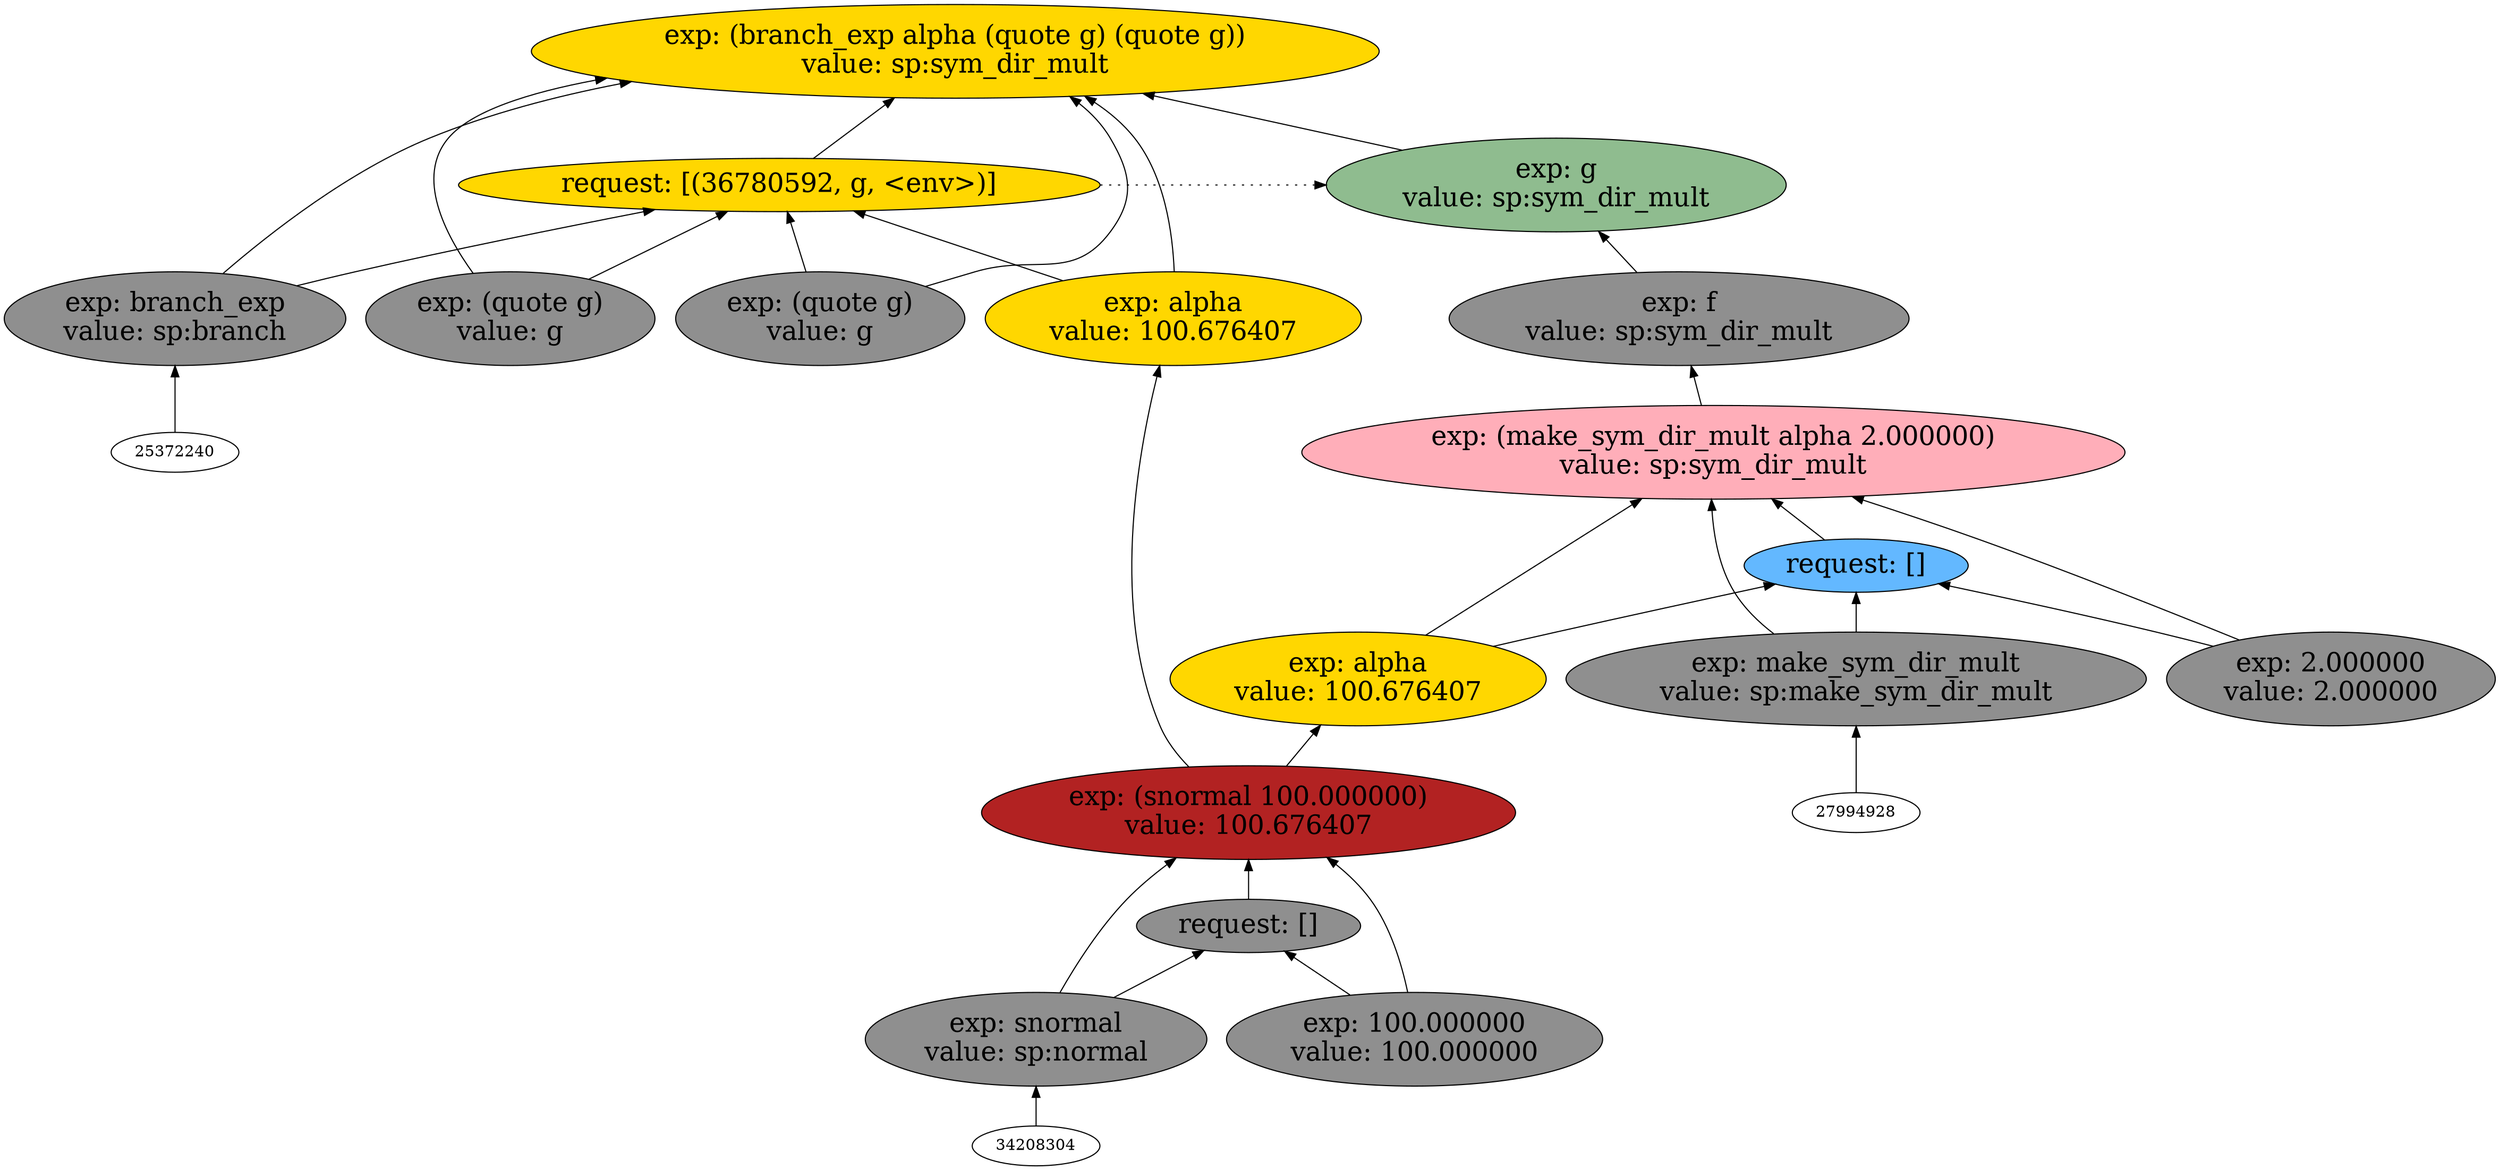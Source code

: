digraph {
rankdir=BT
fontsize=24
subgraph clster1 {
label="Venture Families"
subgraph clster2 {
label="1"
"36427312"["fillcolor"="firebrick" "fontsize"="24" "label"="exp: (snormal 100.000000)\nvalue: 100.676407" "shape"="ellipse" "style"="filled" ]
"36065888"["fillcolor"="grey56" "fontsize"="24" "label"="request: []" "shape"="ellipse" "style"="filled" ]
"34434816"["fillcolor"="grey56" "fontsize"="24" "label"="exp: snormal\nvalue: sp:normal" "shape"="ellipse" "style"="filled" ]
"34317760"["fillcolor"="grey56" "fontsize"="24" "label"="exp: 100.000000\nvalue: 100.000000" "shape"="ellipse" "style"="filled" ]
}

subgraph clster3 {
label="2"
"35328704"["fillcolor"="lightpink1" "fontsize"="24" "label"="exp: (make_sym_dir_mult alpha 2.000000)\nvalue: sp:sym_dir_mult" "shape"="ellipse" "style"="filled" ]
"35290960"["fillcolor"="steelblue1" "fontsize"="24" "label"="request: []" "shape"="ellipse" "style"="filled" ]
"35744608"["fillcolor"="grey56" "fontsize"="24" "label"="exp: make_sym_dir_mult\nvalue: sp:make_sym_dir_mult" "shape"="ellipse" "style"="filled" ]
"35779552"["fillcolor"="gold" "fontsize"="24" "label"="exp: alpha\nvalue: 100.676407" "shape"="ellipse" "style"="filled" ]
"36004368"["fillcolor"="grey56" "fontsize"="24" "label"="exp: 2.000000\nvalue: 2.000000" "shape"="ellipse" "style"="filled" ]
}

subgraph clster4 {
label="3"
"34618016"["fillcolor"="grey56" "fontsize"="24" "label"="exp: f\nvalue: sp:sym_dir_mult" "shape"="ellipse" "style"="filled" ]
}

subgraph clster5 {
label="4"
"34316512"["fillcolor"="gold" "fontsize"="24" "label"="exp: (branch_exp alpha (quote g) (quote g))\nvalue: sp:sym_dir_mult" "shape"="ellipse" "style"="filled" ]
"36780592"["fillcolor"="gold" "fontsize"="24" "label"="request: [(36780592, g, <env>)]" "shape"="ellipse" "style"="filled" ]
"34610800"["fillcolor"="grey56" "fontsize"="24" "label"="exp: branch_exp\nvalue: sp:branch" "shape"="ellipse" "style"="filled" ]
"34778800"["fillcolor"="gold" "fontsize"="24" "label"="exp: alpha\nvalue: 100.676407" "shape"="ellipse" "style"="filled" ]
"34742976"["fillcolor"="grey56" "fontsize"="24" "label"="exp: (quote g)\nvalue: g" "shape"="ellipse" "style"="filled" ]
"34511968"["fillcolor"="grey56" "fontsize"="24" "label"="exp: (quote g)\nvalue: g" "shape"="ellipse" "style"="filled" ]
}

}

subgraph clster6 {
label=""
"34780688"["fillcolor"="darkseagreen" "fontsize"="24" "label"="exp: g\nvalue: sp:sym_dir_mult" "shape"="ellipse" "style"="filled" ]
}

"34610800" -> "34316512"["arrowhead"="normal" "color"="black" "constraint"="true" "style"="solid" ]
"34610800" -> "36780592"["arrowhead"="normal" "color"="black" "constraint"="true" "style"="solid" ]
"25372240" -> "34610800"["arrowhead"="normal" "color"="black" "constraint"="true" "style"="solid" ]
"34778800" -> "34316512"["arrowhead"="normal" "color"="black" "constraint"="true" "style"="solid" ]
"34778800" -> "36780592"["arrowhead"="normal" "color"="black" "constraint"="true" "style"="solid" ]
"36427312" -> "34778800"["arrowhead"="normal" "color"="black" "constraint"="true" "style"="solid" ]
"34742976" -> "34316512"["arrowhead"="normal" "color"="black" "constraint"="true" "style"="solid" ]
"34742976" -> "36780592"["arrowhead"="normal" "color"="black" "constraint"="true" "style"="solid" ]
"34511968" -> "34316512"["arrowhead"="normal" "color"="black" "constraint"="true" "style"="solid" ]
"34511968" -> "36780592"["arrowhead"="normal" "color"="black" "constraint"="true" "style"="solid" ]
"36780592" -> "34316512"["arrowhead"="normal" "color"="black" "constraint"="true" "style"="solid" ]
"34780688" -> "34316512"["arrowhead"="normal" "color"="black" "constraint"="true" "style"="solid" ]
"36780592" -> "34780688"["arrowhead"="normal" "color"="black" "constraint"="false" "style"="dotted" ]
"35328704" -> "34618016"["arrowhead"="normal" "color"="black" "constraint"="true" "style"="solid" ]
"34618016" -> "34780688"["arrowhead"="normal" "color"="black" "constraint"="true" "style"="solid" ]
"35744608" -> "35328704"["arrowhead"="normal" "color"="black" "constraint"="true" "style"="solid" ]
"35744608" -> "35290960"["arrowhead"="normal" "color"="black" "constraint"="true" "style"="solid" ]
"27994928" -> "35744608"["arrowhead"="normal" "color"="black" "constraint"="true" "style"="solid" ]
"35779552" -> "35328704"["arrowhead"="normal" "color"="black" "constraint"="true" "style"="solid" ]
"35779552" -> "35290960"["arrowhead"="normal" "color"="black" "constraint"="true" "style"="solid" ]
"36427312" -> "35779552"["arrowhead"="normal" "color"="black" "constraint"="true" "style"="solid" ]
"36004368" -> "35328704"["arrowhead"="normal" "color"="black" "constraint"="true" "style"="solid" ]
"36004368" -> "35290960"["arrowhead"="normal" "color"="black" "constraint"="true" "style"="solid" ]
"35290960" -> "35328704"["arrowhead"="normal" "color"="black" "constraint"="true" "style"="solid" ]
"34434816" -> "36427312"["arrowhead"="normal" "color"="black" "constraint"="true" "style"="solid" ]
"34434816" -> "36065888"["arrowhead"="normal" "color"="black" "constraint"="true" "style"="solid" ]
"34208304" -> "34434816"["arrowhead"="normal" "color"="black" "constraint"="true" "style"="solid" ]
"34317760" -> "36427312"["arrowhead"="normal" "color"="black" "constraint"="true" "style"="solid" ]
"34317760" -> "36065888"["arrowhead"="normal" "color"="black" "constraint"="true" "style"="solid" ]
"36065888" -> "36427312"["arrowhead"="normal" "color"="black" "constraint"="true" "style"="solid" ]

}